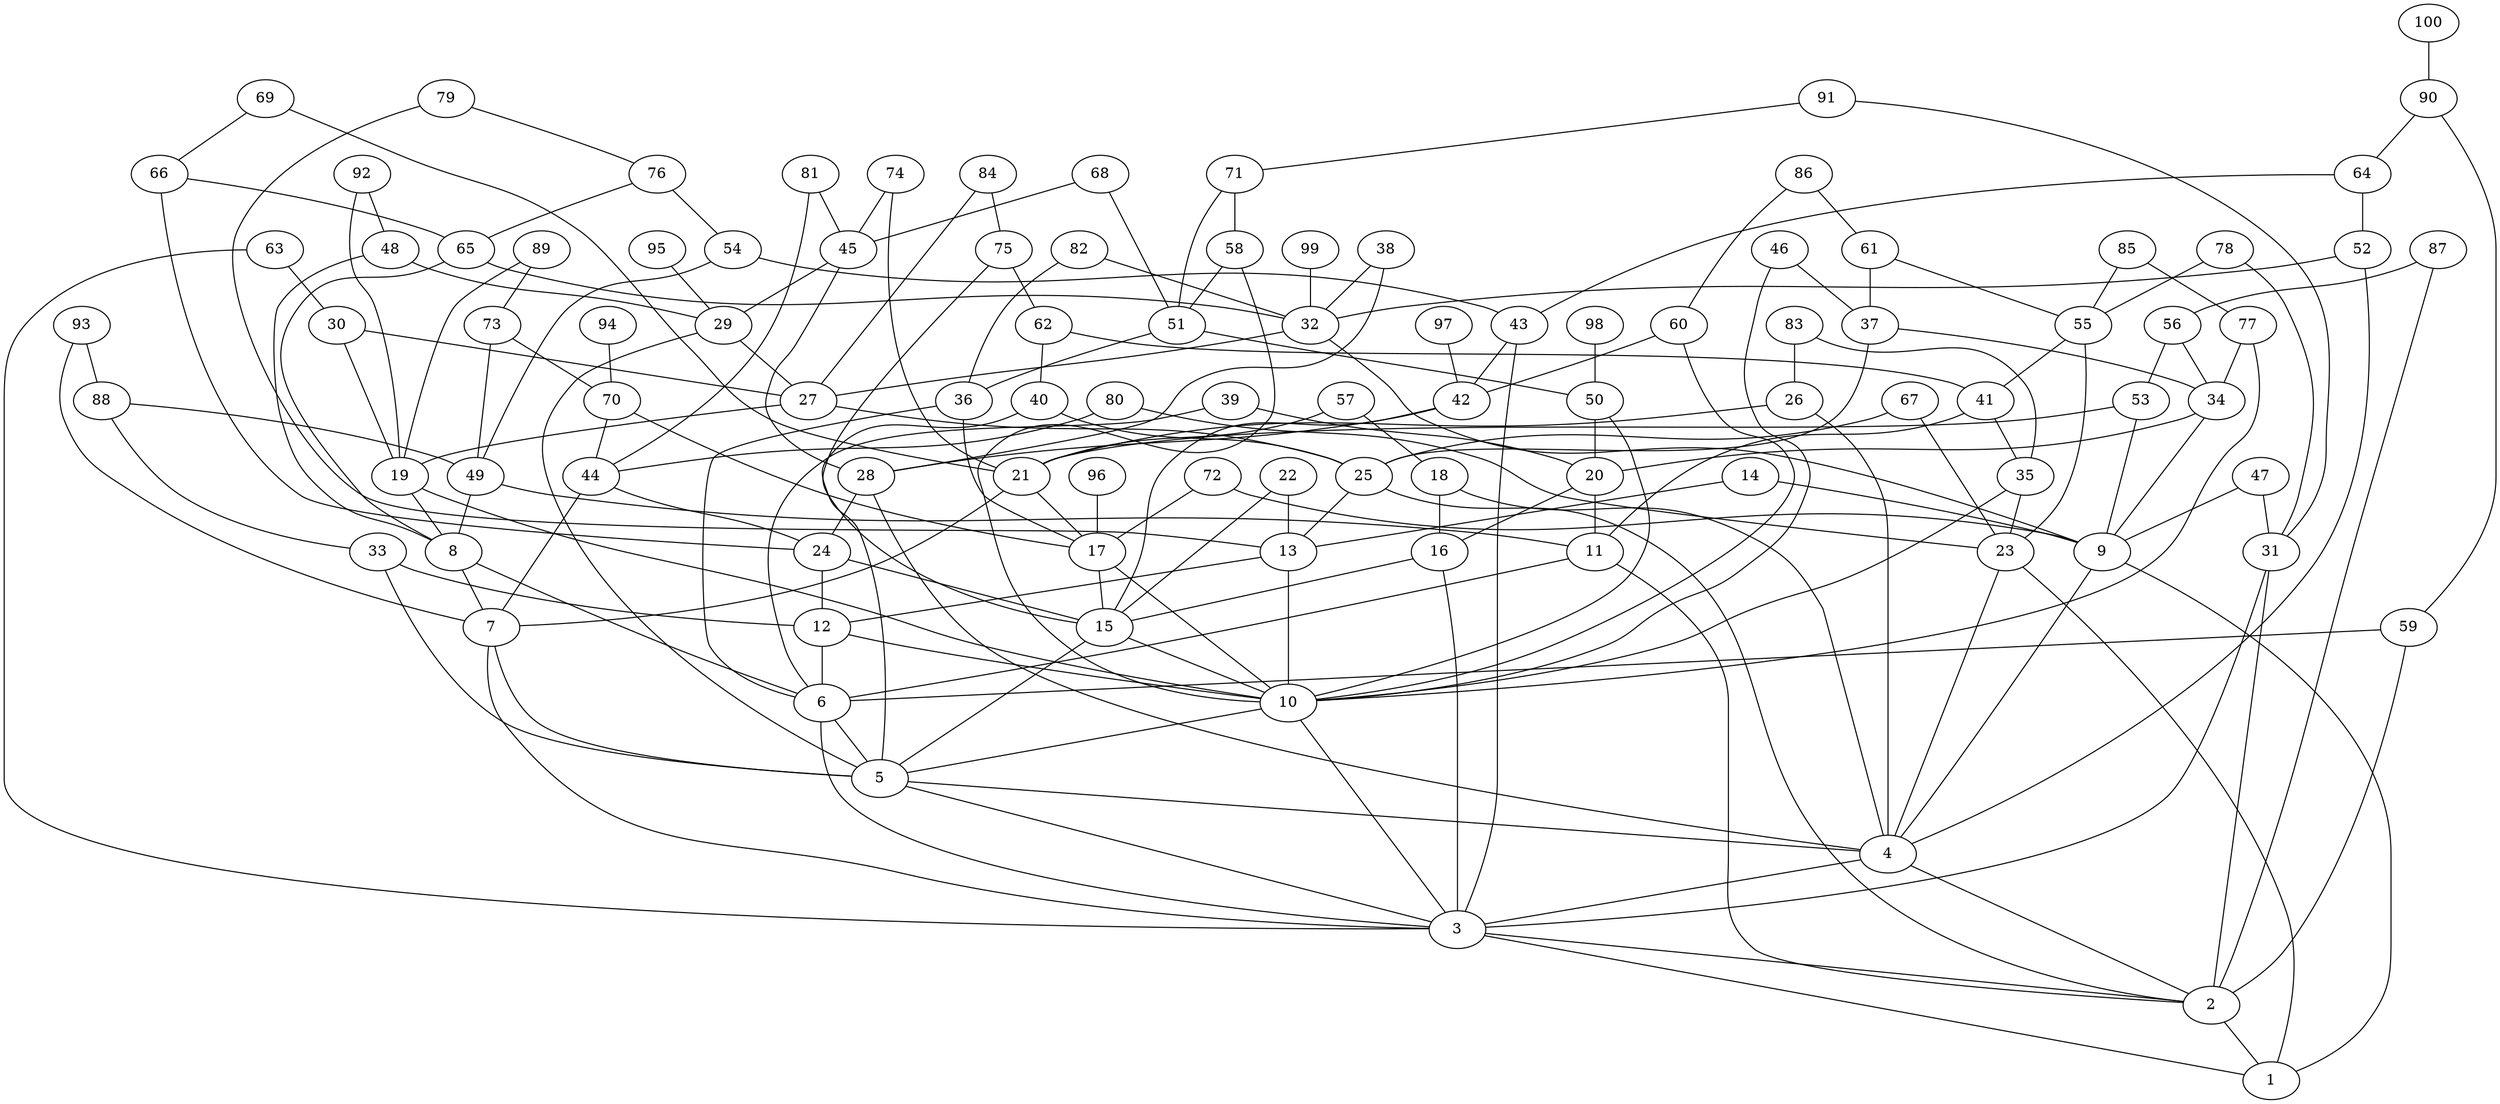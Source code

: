 graph G {
2 -- 1;
3 -- 1;
4 -- 3;
5 -- 3;
6 -- 5;
7 -- 5;
8 -- 6;
9 -- 4;
10 -- 3;
11 -- 6;
12 -- 10;
13 -- 12;
14 -- 13;
15 -- 5;
16 -- 3;
17 -- 15;
18 -- 16;
19 -- 10;
20 -- 16;
21 -- 7;
22 -- 15;
23 -- 1;
24 -- 15;
25 -- 13;
26 -- 4;
27 -- 25;
28 -- 4;
29 -- 27;
30 -- 19;
31 -- 3;
32 -- 9;
33 -- 12;
34 -- 20;
35 -- 10;
36 -- 6;
37 -- 25;
38 -- 28;
39 -- 6;
40 -- 5;
41 -- 11;
42 -- 28;
43 -- 3;
44 -- 24;
45 -- 29;
46 -- 10;
47 -- 9;
48 -- 8;
49 -- 8;
50 -- 10;
51 -- 50;
52 -- 4;
53 -- 9;
54 -- 43;
55 -- 23;
56 -- 53;
57 -- 21;
58 -- 10;
59 -- 6;
60 -- 10;
61 -- 37;
62 -- 41;
63 -- 30;
64 -- 43;
65 -- 32;
66 -- 65;
67 -- 23;
68 -- 51;
69 -- 21;
70 -- 17;
71 -- 51;
72 -- 9;
73 -- 70;
74 -- 45;
75 -- 15;
76 -- 65;
77 -- 10;
78 -- 55;
79 -- 76;
80 -- 44;
81 -- 44;
82 -- 32;
83 -- 35;
84 -- 75;
85 -- 77;
86 -- 60;
87 -- 56;
88 -- 33;
89 -- 73;
90 -- 64;
91 -- 71;
92 -- 48;
93 -- 88;
94 -- 70;
95 -- 29;
96 -- 17;
97 -- 42;
98 -- 50;
99 -- 32;
100 -- 90;
3 -- 2;
4 -- 2;
5 -- 4;
6 -- 3;
7 -- 3;
8 -- 7;
9 -- 1;
10 -- 5;
11 -- 2;
12 -- 6;
13 -- 10;
14 -- 9;
15 -- 10;
16 -- 15;
17 -- 10;
18 -- 4;
19 -- 8;
20 -- 11;
21 -- 17;
22 -- 13;
23 -- 4;
24 -- 12;
25 -- 2;
26 -- 21;
27 -- 19;
28 -- 24;
29 -- 5;
30 -- 27;
31 -- 2;
32 -- 27;
33 -- 5;
34 -- 9;
35 -- 23;
36 -- 17;
37 -- 34;
38 -- 32;
39 -- 20;
40 -- 25;
41 -- 35;
42 -- 15;
43 -- 42;
44 -- 7;
45 -- 28;
46 -- 37;
47 -- 31;
48 -- 29;
49 -- 11;
50 -- 20;
51 -- 36;
52 -- 32;
53 -- 21;
54 -- 49;
55 -- 41;
56 -- 34;
57 -- 18;
58 -- 51;
59 -- 2;
60 -- 42;
61 -- 55;
62 -- 40;
63 -- 3;
64 -- 52;
65 -- 8;
66 -- 24;
67 -- 25;
68 -- 45;
69 -- 66;
70 -- 44;
71 -- 58;
72 -- 17;
73 -- 49;
74 -- 21;
75 -- 62;
76 -- 54;
77 -- 34;
78 -- 31;
79 -- 13;
80 -- 23;
81 -- 45;
82 -- 36;
83 -- 26;
84 -- 27;
85 -- 55;
86 -- 61;
87 -- 2;
88 -- 49;
89 -- 19;
90 -- 59;
91 -- 31;
92 -- 19;
93 -- 7;
}